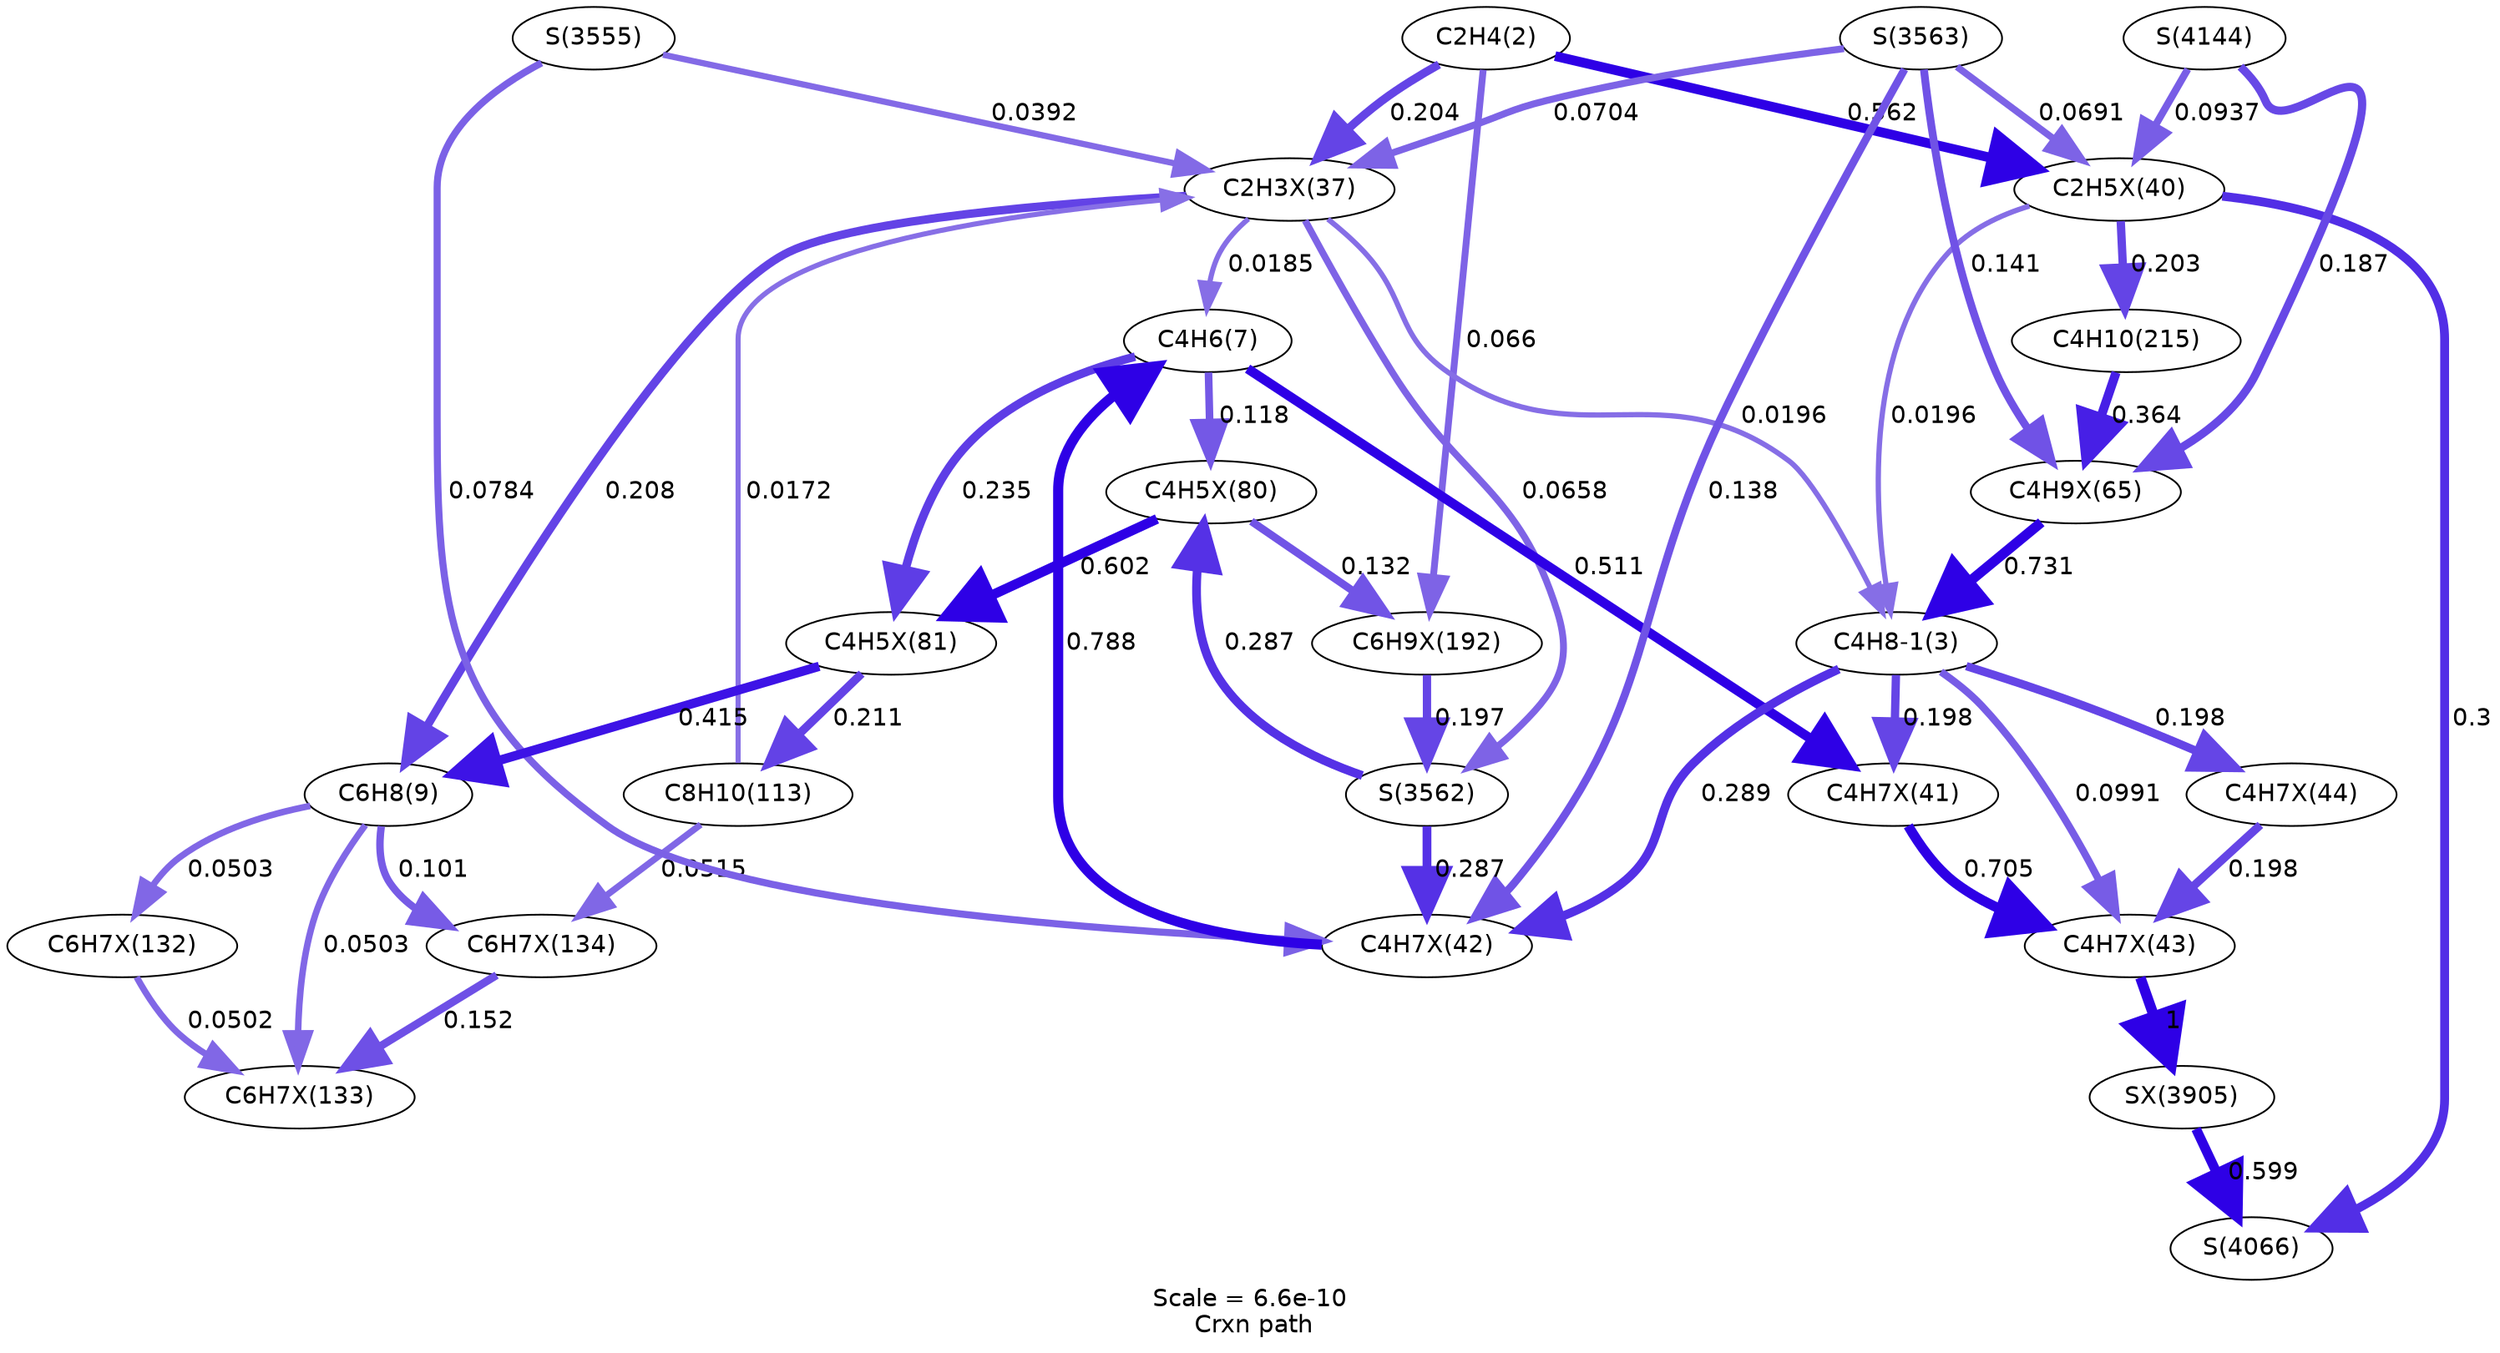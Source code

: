 digraph reaction_paths {
center=1;
s5 -> s33[fontname="Helvetica", style="setlinewidth(4.8)", arrowsize=2.4, color="0.7, 0.704, 0.9"
, label=" 0.204"];
s5 -> s34[fontname="Helvetica", style="setlinewidth(5.57)", arrowsize=2.78, color="0.7, 1.06, 0.9"
, label=" 0.562"];
s5 -> s45[fontname="Helvetica", style="setlinewidth(3.95)", arrowsize=1.97, color="0.7, 0.566, 0.9"
, label=" 0.066"];
s33 -> s8[fontname="Helvetica", style="setlinewidth(2.99)", arrowsize=1.49, color="0.7, 0.519, 0.9"
, label=" 0.0185"];
s33 -> s9[fontname="Helvetica", style="setlinewidth(4.81)", arrowsize=2.41, color="0.7, 0.708, 0.9"
, label=" 0.208"];
s33 -> s6[fontname="Helvetica", style="setlinewidth(3.03)", arrowsize=1.52, color="0.7, 0.52, 0.9"
, label=" 0.0196"];
s10 -> s33[fontname="Helvetica", style="setlinewidth(2.93)", arrowsize=1.47, color="0.7, 0.517, 0.9"
, label=" 0.0172"];
s21 -> s33[fontname="Helvetica", style="setlinewidth(3.55)", arrowsize=1.78, color="0.7, 0.539, 0.9"
, label=" 0.0392"];
s23 -> s33[fontname="Helvetica", style="setlinewidth(4)", arrowsize=2, color="0.7, 0.57, 0.9"
, label=" 0.0704"];
s33 -> s22[fontname="Helvetica", style="setlinewidth(3.95)", arrowsize=1.97, color="0.7, 0.566, 0.9"
, label=" 0.0658"];
s8 -> s41[fontname="Helvetica", style="setlinewidth(4.91)", arrowsize=2.45, color="0.7, 0.735, 0.9"
, label=" 0.235"];
s8 -> s40[fontname="Helvetica", style="setlinewidth(4.38)", arrowsize=2.19, color="0.7, 0.618, 0.9"
, label=" 0.118"];
s36 -> s8[fontname="Helvetica", style="setlinewidth(5.82)", arrowsize=2.91, color="0.7, 1.29, 0.9"
, label=" 0.788"];
s8 -> s35[fontname="Helvetica", style="setlinewidth(5.49)", arrowsize=2.75, color="0.7, 1.01, 0.9"
, label=" 0.511"];
s41 -> s9[fontname="Helvetica", style="setlinewidth(5.34)", arrowsize=2.67, color="0.7, 0.915, 0.9"
, label=" 0.415"];
s40 -> s41[fontname="Helvetica", style="setlinewidth(5.62)", arrowsize=2.81, color="0.7, 1.1, 0.9"
, label=" 0.602"];
s41 -> s10[fontname="Helvetica", style="setlinewidth(4.82)", arrowsize=2.41, color="0.7, 0.711, 0.9"
, label=" 0.211"];
s9 -> s44[fontname="Helvetica", style="setlinewidth(4.27)", arrowsize=2.13, color="0.7, 0.601, 0.9"
, label=" 0.101"];
s9 -> s43[fontname="Helvetica", style="setlinewidth(3.74)", arrowsize=1.87, color="0.7, 0.55, 0.9"
, label=" 0.0503"];
s9 -> s42[fontname="Helvetica", style="setlinewidth(3.74)", arrowsize=1.87, color="0.7, 0.55, 0.9"
, label=" 0.0503"];
s40 -> s45[fontname="Helvetica", style="setlinewidth(4.47)", arrowsize=2.24, color="0.7, 0.632, 0.9"
, label=" 0.132"];
s22 -> s40[fontname="Helvetica", style="setlinewidth(5.06)", arrowsize=2.53, color="0.7, 0.787, 0.9"
, label=" 0.287"];
s34 -> s6[fontname="Helvetica", style="setlinewidth(3.03)", arrowsize=1.52, color="0.7, 0.52, 0.9"
, label=" 0.0196"];
s6 -> s36[fontname="Helvetica", style="setlinewidth(5.06)", arrowsize=2.53, color="0.7, 0.789, 0.9"
, label=" 0.289"];
s6 -> s35[fontname="Helvetica", style="setlinewidth(4.78)", arrowsize=2.39, color="0.7, 0.698, 0.9"
, label=" 0.198"];
s6 -> s37[fontname="Helvetica", style="setlinewidth(4.25)", arrowsize=2.13, color="0.7, 0.599, 0.9"
, label=" 0.0991"];
s6 -> s38[fontname="Helvetica", style="setlinewidth(4.78)", arrowsize=2.39, color="0.7, 0.698, 0.9"
, label=" 0.198"];
s39 -> s6[fontname="Helvetica", style="setlinewidth(5.76)", arrowsize=2.88, color="0.7, 1.23, 0.9"
, label=" 0.731"];
s34 -> s14[fontname="Helvetica", style="setlinewidth(4.79)", arrowsize=2.4, color="0.7, 0.703, 0.9"
, label=" 0.203"];
s23 -> s34[fontname="Helvetica", style="setlinewidth(3.98)", arrowsize=1.99, color="0.7, 0.569, 0.9"
, label=" 0.0691"];
s25 -> s34[fontname="Helvetica", style="setlinewidth(4.21)", arrowsize=2.11, color="0.7, 0.594, 0.9"
, label=" 0.0937"];
s34 -> s24[fontname="Helvetica", style="setlinewidth(5.09)", arrowsize=2.55, color="0.7, 0.8, 0.9"
, label=" 0.3"];
s10 -> s44[fontname="Helvetica", style="setlinewidth(3.76)", arrowsize=1.88, color="0.7, 0.551, 0.9"
, label=" 0.0515"];
s44 -> s43[fontname="Helvetica", style="setlinewidth(4.58)", arrowsize=2.29, color="0.7, 0.652, 0.9"
, label=" 0.152"];
s42 -> s43[fontname="Helvetica", style="setlinewidth(3.74)", arrowsize=1.87, color="0.7, 0.55, 0.9"
, label=" 0.0502"];
s21 -> s36[fontname="Helvetica", style="setlinewidth(4.08)", arrowsize=2.04, color="0.7, 0.578, 0.9"
, label=" 0.0784"];
s23 -> s36[fontname="Helvetica", style="setlinewidth(4.51)", arrowsize=2.25, color="0.7, 0.638, 0.9"
, label=" 0.138"];
s22 -> s36[fontname="Helvetica", style="setlinewidth(5.06)", arrowsize=2.53, color="0.7, 0.787, 0.9"
, label=" 0.287"];
s35 -> s37[fontname="Helvetica", style="setlinewidth(5.74)", arrowsize=2.87, color="0.7, 1.2, 0.9"
, label=" 0.705"];
s38 -> s37[fontname="Helvetica", style="setlinewidth(4.78)", arrowsize=2.39, color="0.7, 0.698, 0.9"
, label=" 0.198"];
s37 -> s47[fontname="Helvetica", style="setlinewidth(6)", arrowsize=3, color="0.7, 1.5, 0.9"
, label=" 1"];
s47 -> s24[fontname="Helvetica", style="setlinewidth(5.61)", arrowsize=2.81, color="0.7, 1.1, 0.9"
, label=" 0.599"];
s14 -> s39[fontname="Helvetica", style="setlinewidth(5.24)", arrowsize=2.62, color="0.7, 0.864, 0.9"
, label=" 0.364"];
s23 -> s39[fontname="Helvetica", style="setlinewidth(4.52)", arrowsize=2.26, color="0.7, 0.641, 0.9"
, label=" 0.141"];
s25 -> s39[fontname="Helvetica", style="setlinewidth(4.74)", arrowsize=2.37, color="0.7, 0.687, 0.9"
, label=" 0.187"];
s45 -> s22[fontname="Helvetica", style="setlinewidth(4.77)", arrowsize=2.39, color="0.7, 0.697, 0.9"
, label=" 0.197"];
s5 [ fontname="Helvetica", label="C2H4(2)"];
s6 [ fontname="Helvetica", label="C4H8-1(3)"];
s8 [ fontname="Helvetica", label="C4H6(7)"];
s9 [ fontname="Helvetica", label="C6H8(9)"];
s10 [ fontname="Helvetica", label="C8H10(113)"];
s14 [ fontname="Helvetica", label="C4H10(215)"];
s21 [ fontname="Helvetica", label="S(3555)"];
s22 [ fontname="Helvetica", label="S(3562)"];
s23 [ fontname="Helvetica", label="S(3563)"];
s24 [ fontname="Helvetica", label="S(4066)"];
s25 [ fontname="Helvetica", label="S(4144)"];
s33 [ fontname="Helvetica", label="C2H3X(37)"];
s34 [ fontname="Helvetica", label="C2H5X(40)"];
s35 [ fontname="Helvetica", label="C4H7X(41)"];
s36 [ fontname="Helvetica", label="C4H7X(42)"];
s37 [ fontname="Helvetica", label="C4H7X(43)"];
s38 [ fontname="Helvetica", label="C4H7X(44)"];
s39 [ fontname="Helvetica", label="C4H9X(65)"];
s40 [ fontname="Helvetica", label="C4H5X(80)"];
s41 [ fontname="Helvetica", label="C4H5X(81)"];
s42 [ fontname="Helvetica", label="C6H7X(132)"];
s43 [ fontname="Helvetica", label="C6H7X(133)"];
s44 [ fontname="Helvetica", label="C6H7X(134)"];
s45 [ fontname="Helvetica", label="C6H9X(192)"];
s47 [ fontname="Helvetica", label="SX(3905)"];
 label = "Scale = 6.6e-10\l Crxn path";
 fontname = "Helvetica";
}
